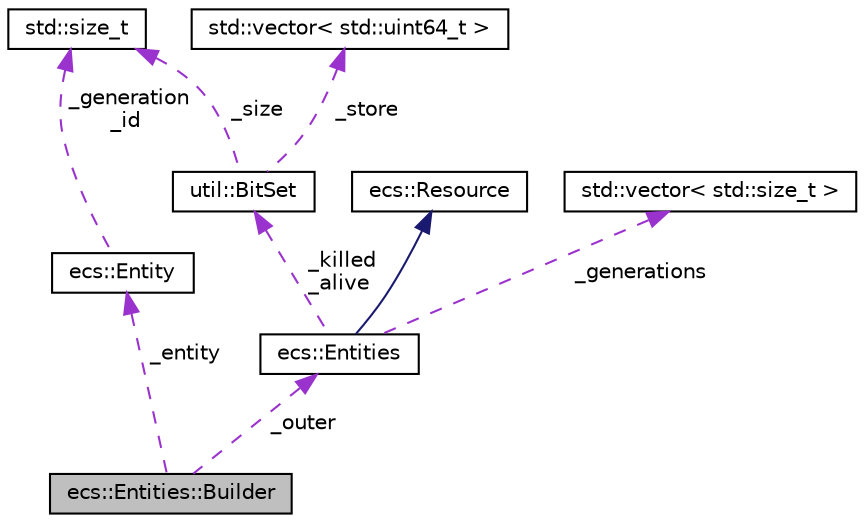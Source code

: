 digraph "ecs::Entities::Builder"
{
 // LATEX_PDF_SIZE
  edge [fontname="Helvetica",fontsize="10",labelfontname="Helvetica",labelfontsize="10"];
  node [fontname="Helvetica",fontsize="10",shape=record];
  Node1 [label="ecs::Entities::Builder",height=0.2,width=0.4,color="black", fillcolor="grey75", style="filled", fontcolor="black",tooltip="Allows one to construct an entity component by component."];
  Node2 -> Node1 [dir="back",color="darkorchid3",fontsize="10",style="dashed",label=" _entity" ,fontname="Helvetica"];
  Node2 [label="ecs::Entity",height=0.2,width=0.4,color="black", fillcolor="white", style="filled",URL="$classecs_1_1_entity.html",tooltip="Encapsulates a index to an entity that may or may not exist."];
  Node3 -> Node2 [dir="back",color="darkorchid3",fontsize="10",style="dashed",label=" _generation\n_id" ,fontname="Helvetica"];
  Node3 [label="std::size_t",height=0.2,width=0.4,color="black", fillcolor="white", style="filled",URL="/home/runner/work/Bomberman-Global-Offensive/Bomberman-Global-Offensive/doc/external/cppreference-doxygen-web.tag.xml$cpp/types/size_t.html",tooltip=" "];
  Node4 -> Node1 [dir="back",color="darkorchid3",fontsize="10",style="dashed",label=" _outer" ,fontname="Helvetica"];
  Node4 [label="ecs::Entities",height=0.2,width=0.4,color="black", fillcolor="white", style="filled",URL="$classecs_1_1_entities.html",tooltip="The entities world resource."];
  Node5 -> Node4 [dir="back",color="midnightblue",fontsize="10",style="solid",fontname="Helvetica"];
  Node5 [label="ecs::Resource",height=0.2,width=0.4,color="black", fillcolor="white", style="filled",URL="$classecs_1_1_resource.html",tooltip=" "];
  Node6 -> Node4 [dir="back",color="darkorchid3",fontsize="10",style="dashed",label=" _killed\n_alive" ,fontname="Helvetica"];
  Node6 [label="util::BitSet",height=0.2,width=0.4,color="black", fillcolor="white", style="filled",URL="$classutil_1_1_bit_set.html",tooltip="Mimics the API of std::bitset but with the dynamic properties of std::vector<bool>"];
  Node7 -> Node6 [dir="back",color="darkorchid3",fontsize="10",style="dashed",label=" _store" ,fontname="Helvetica"];
  Node7 [label="std::vector\< std::uint64_t \>",height=0.2,width=0.4,color="black", fillcolor="white", style="filled",URL="/home/runner/work/Bomberman-Global-Offensive/Bomberman-Global-Offensive/doc/external/cppreference-doxygen-web.tag.xml$cpp/container/vector.html",tooltip=" "];
  Node3 -> Node6 [dir="back",color="darkorchid3",fontsize="10",style="dashed",label=" _size" ,fontname="Helvetica"];
  Node8 -> Node4 [dir="back",color="darkorchid3",fontsize="10",style="dashed",label=" _generations" ,fontname="Helvetica"];
  Node8 [label="std::vector\< std::size_t \>",height=0.2,width=0.4,color="black", fillcolor="white", style="filled",URL="/home/runner/work/Bomberman-Global-Offensive/Bomberman-Global-Offensive/doc/external/cppreference-doxygen-web.tag.xml$cpp/container/vector.html",tooltip=" "];
}
